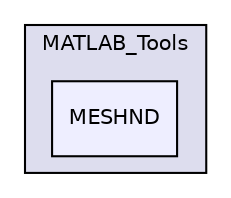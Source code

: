 digraph "libs/SuiteSparse/MATLAB_Tools/MESHND" {
  compound=true
  node [ fontsize="10", fontname="Helvetica"];
  edge [ labelfontsize="10", labelfontname="Helvetica"];
  subgraph clusterdir_0e1e4a5b9440aa22d8a417c9c4950190 {
    graph [ bgcolor="#ddddee", pencolor="black", label="MATLAB_Tools" fontname="Helvetica", fontsize="10", URL="dir_0e1e4a5b9440aa22d8a417c9c4950190.html"]
  dir_4ff8ba58e955b631e0336d2d190b3df5 [shape=box, label="MESHND", style="filled", fillcolor="#eeeeff", pencolor="black", URL="dir_4ff8ba58e955b631e0336d2d190b3df5.html"];
  }
}
